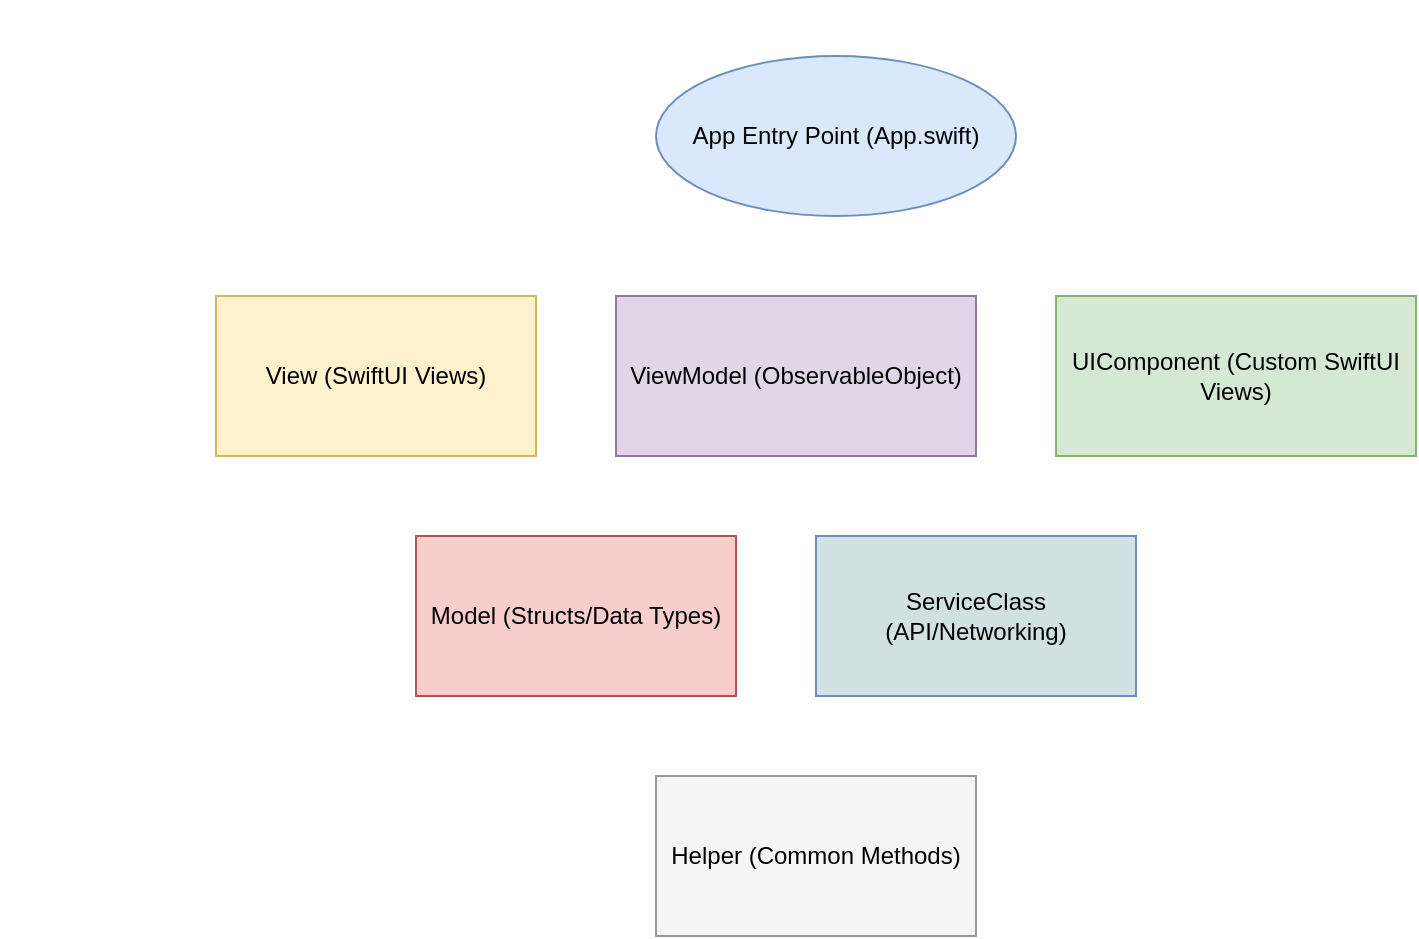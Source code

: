 <mxfile>
  <diagram name="SwiftUI Architecture" id="1">
    <mxGraphModel dx="1000" dy="1000" grid="1" gridSize="10" guides="1" tooltips="1" connect="1" arrows="1" fold="1" page="1" pageScale="1" pageWidth="827" pageHeight="1169" math="0" shadow="0">
      <root>
        <mxCell id="0"/>
        <mxCell id="1" parent="0"/>

        <mxCell id="app" value="App Entry Point
(App.swift)" style="shape=ellipse;whiteSpace=wrap;html=1;fillColor=#dae8fc;strokeColor=#6c8ebf;" vertex="1" parent="1">
          <mxGeometry x="320" y="20" width="180" height="80" as="geometry"/>
        </mxCell>

        <mxCell id="view" value="View
(SwiftUI Views)" style="shape=rectangle;whiteSpace=wrap;html=1;fillColor=#fff2cc;strokeColor=#d6b656;" vertex="1" parent="1">
          <mxGeometry x="100" y="140" width="160" height="80" as="geometry"/>
        </mxCell>

        <mxCell id="viewModel" value="ViewModel
(ObservableObject)" style="shape=rectangle;whiteSpace=wrap;html=1;fillColor=#e1d5e7;strokeColor=#9673a6;" vertex="1" parent="1">
          <mxGeometry x="300" y="140" width="180" height="80" as="geometry"/>
        </mxCell>

        <mxCell id="uiComponent" value="UIComponent
(Custom SwiftUI Views)" style="shape=rectangle;whiteSpace=wrap;html=1;fillColor=#d5e8d4;strokeColor=#82b366;" vertex="1" parent="1">
          <mxGeometry x="520" y="140" width="180" height="80" as="geometry"/>
        </mxCell>

        <mxCell id="model" value="Model
(Structs/Data Types)" style="shape=rectangle;whiteSpace=wrap;html=1;fillColor=#f8cecc;strokeColor=#b85450;" vertex="1" parent="1">
          <mxGeometry x="200" y="260" width="160" height="80" as="geometry"/>
        </mxCell>

        <mxCell id="service" value="ServiceClass
(API/Networking)" style="shape=rectangle;whiteSpace=wrap;html=1;fillColor=#d0e0e3;strokeColor=#6c8ebf;" vertex="1" parent="1">
          <mxGeometry x="400" y="260" width="160" height="80" as="geometry"/>
        </mxCell>

        <mxCell id="helper" value="Helper
(Common Methods)" style="shape=rectangle;whiteSpace=wrap;html=1;fillColor=#f5f5f5;strokeColor=#999999;" vertex="1" parent="1">
          <mxGeometry x="320" y="380" width="160" height="80" as="geometry"/>
        </mxCell>

        <!-- Arrows / connections -->
        <mxCell id="e1" style="endArrow=block;html=1;" edge="1" parent="1" source="app" target="view"/>
        <mxCell id="e2" style="endArrow=block;html=1;" edge="1" parent="1" source="view" target="viewModel"/>
        <mxCell id="e3" style="endArrow=block;html=1;" edge="1" parent="1" source="viewModel" target="model"/>
        <mxCell id="e4" style="endArrow=block;html=1;" edge="1" parent="1" source="viewModel" target="service"/>
        <mxCell id="e5" style="endArrow=block;html=1;" edge="1" parent="1" source="view" target="uiComponent"/>
        <mxCell id="e6" style="endArrow=block;html=1;" edge="1" parent="1" source="service" target="helper"/>

      </root>
    </mxGraphModel>
  </diagram>
</mxfile>